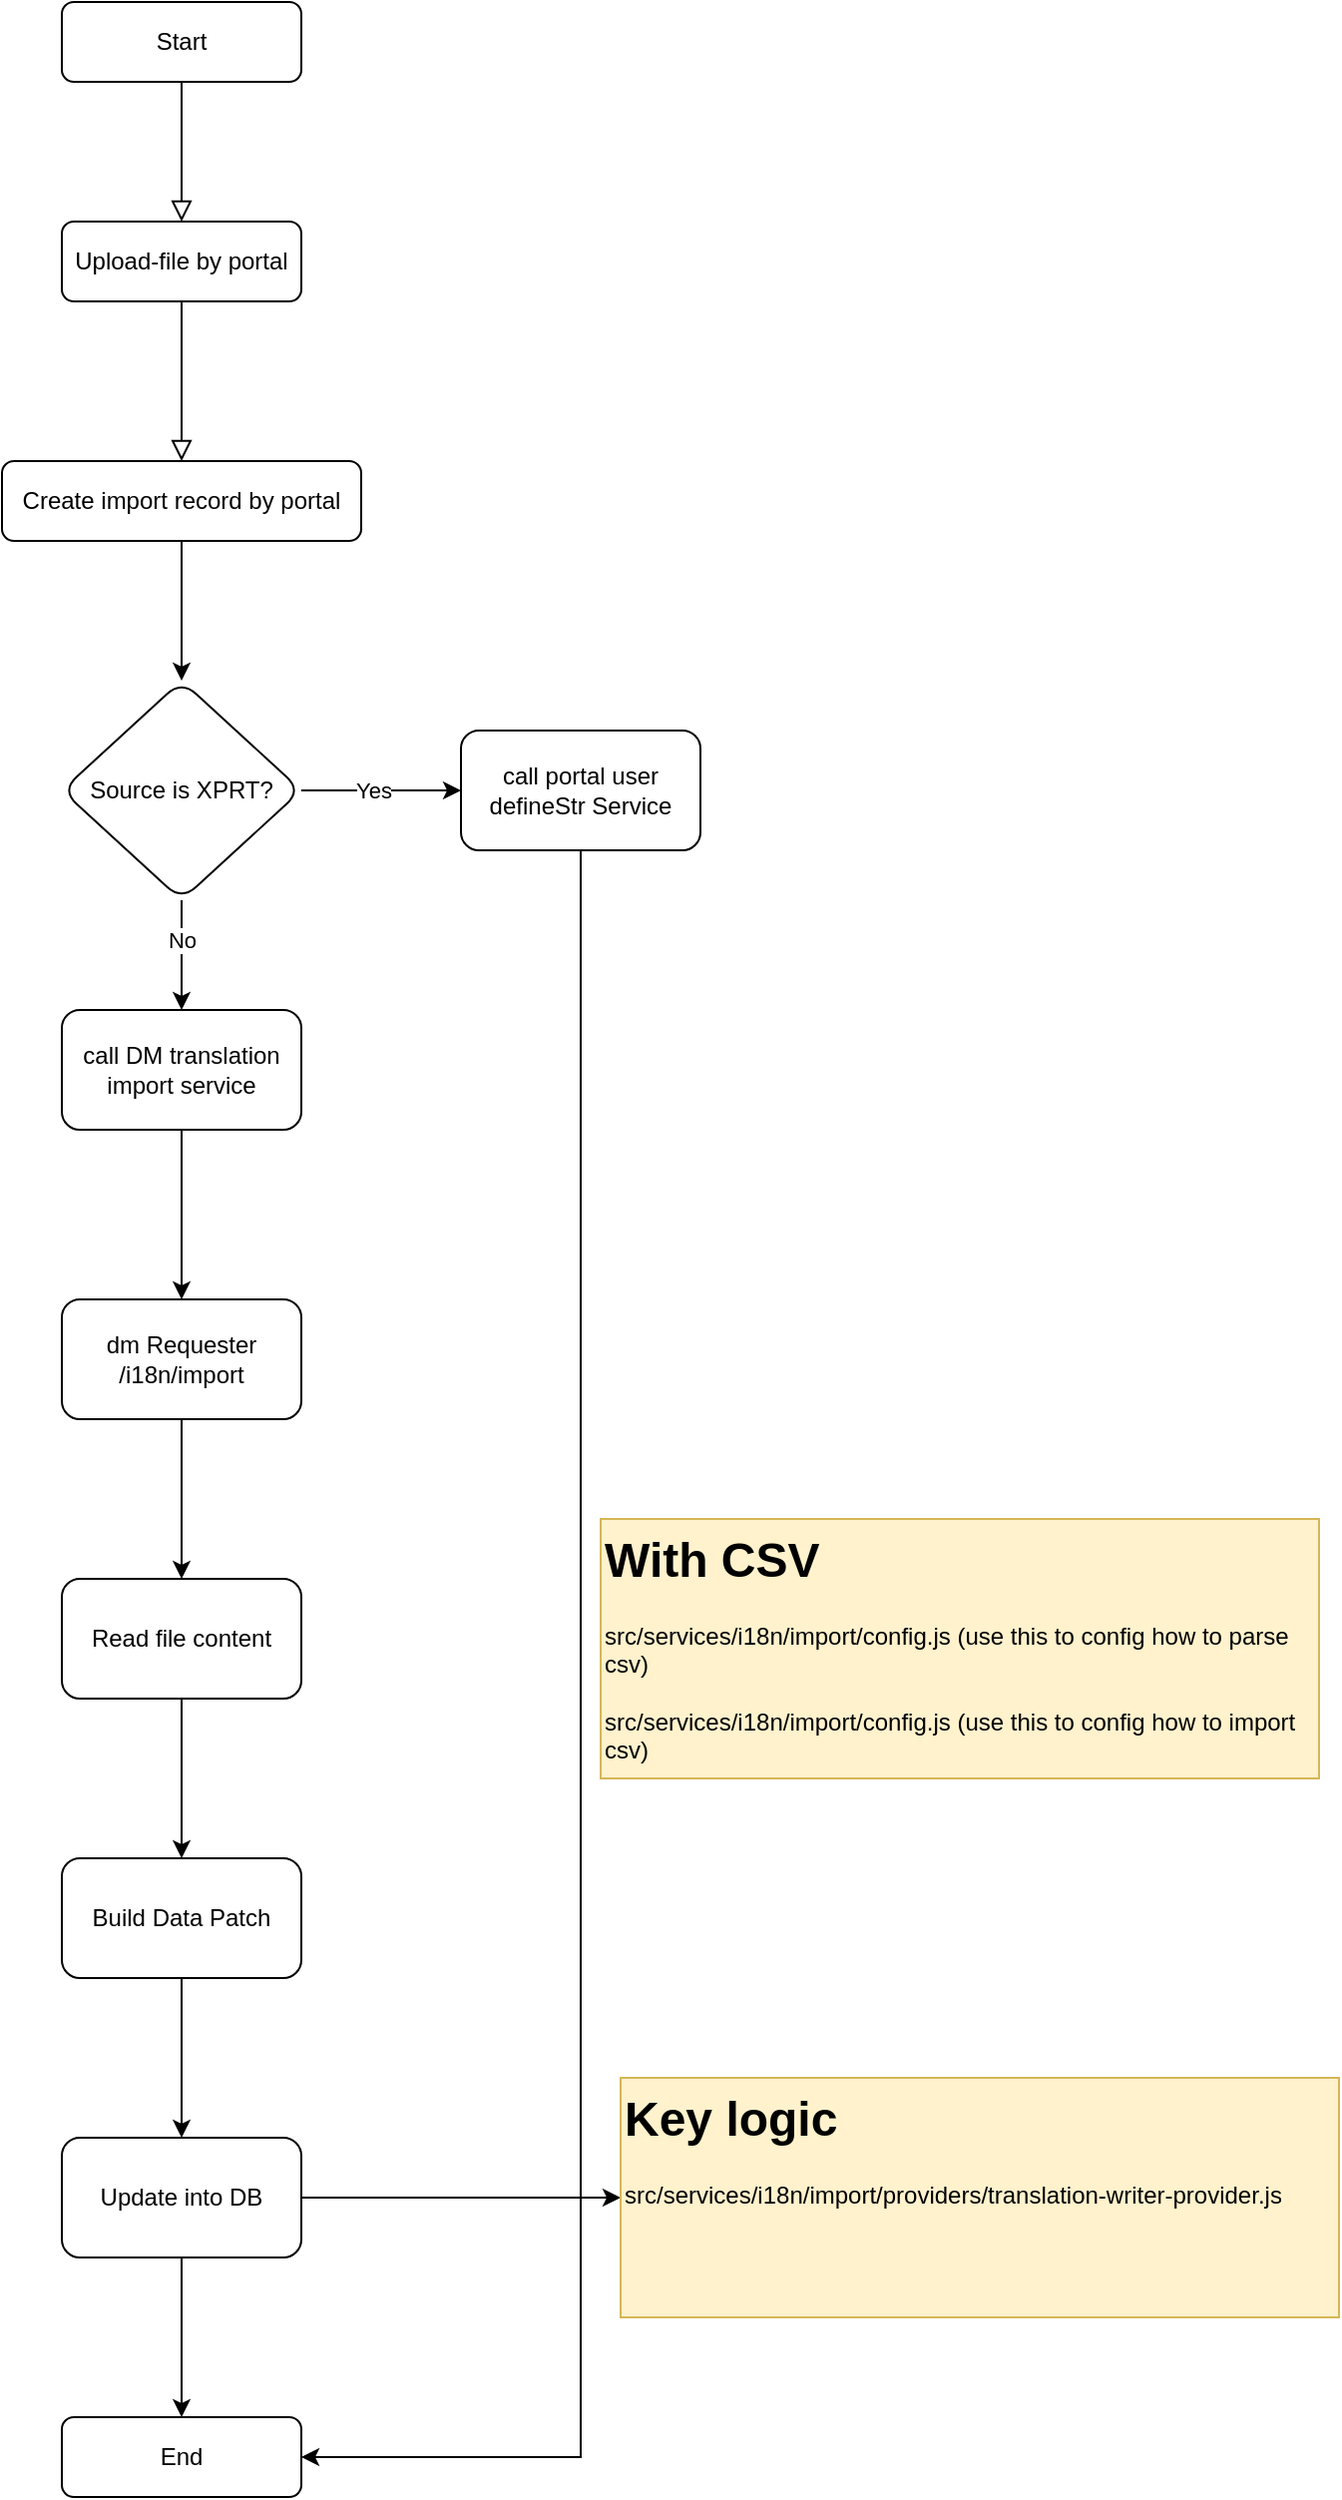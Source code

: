 <mxfile version="28.2.5">
  <diagram id="C5RBs43oDa-KdzZeNtuy" name="Page-1">
    <mxGraphModel dx="1234" dy="708" grid="1" gridSize="10" guides="1" tooltips="1" connect="1" arrows="1" fold="1" page="1" pageScale="1" pageWidth="827" pageHeight="1169" math="0" shadow="0">
      <root>
        <mxCell id="WIyWlLk6GJQsqaUBKTNV-0" />
        <mxCell id="WIyWlLk6GJQsqaUBKTNV-1" parent="WIyWlLk6GJQsqaUBKTNV-0" />
        <mxCell id="WIyWlLk6GJQsqaUBKTNV-2" value="" style="rounded=0;html=1;jettySize=auto;orthogonalLoop=1;fontSize=11;endArrow=block;endFill=0;endSize=8;strokeWidth=1;shadow=0;labelBackgroundColor=none;edgeStyle=orthogonalEdgeStyle;entryX=0.5;entryY=0;entryDx=0;entryDy=0;" parent="WIyWlLk6GJQsqaUBKTNV-1" source="WIyWlLk6GJQsqaUBKTNV-3" target="qK-BRQw-bgLw_rElPG87-0" edge="1">
          <mxGeometry relative="1" as="geometry">
            <mxPoint x="220" y="170" as="targetPoint" />
          </mxGeometry>
        </mxCell>
        <mxCell id="WIyWlLk6GJQsqaUBKTNV-3" value="Start" style="rounded=1;whiteSpace=wrap;html=1;fontSize=12;glass=0;strokeWidth=1;shadow=0;" parent="WIyWlLk6GJQsqaUBKTNV-1" vertex="1">
          <mxGeometry x="160" y="80" width="120" height="40" as="geometry" />
        </mxCell>
        <mxCell id="WIyWlLk6GJQsqaUBKTNV-4" value="" style="rounded=0;html=1;jettySize=auto;orthogonalLoop=1;fontSize=11;endArrow=block;endFill=0;endSize=8;strokeWidth=1;shadow=0;labelBackgroundColor=none;edgeStyle=orthogonalEdgeStyle;exitX=0.5;exitY=1;exitDx=0;exitDy=0;entryX=0.5;entryY=0;entryDx=0;entryDy=0;" parent="WIyWlLk6GJQsqaUBKTNV-1" source="qK-BRQw-bgLw_rElPG87-0" target="qK-BRQw-bgLw_rElPG87-1" edge="1">
          <mxGeometry y="20" relative="1" as="geometry">
            <mxPoint as="offset" />
            <mxPoint x="220" y="250" as="sourcePoint" />
            <mxPoint x="220" y="290" as="targetPoint" />
          </mxGeometry>
        </mxCell>
        <mxCell id="WIyWlLk6GJQsqaUBKTNV-11" value="End" style="rounded=1;whiteSpace=wrap;html=1;fontSize=12;glass=0;strokeWidth=1;shadow=0;" parent="WIyWlLk6GJQsqaUBKTNV-1" vertex="1">
          <mxGeometry x="160" y="1290" width="120" height="40" as="geometry" />
        </mxCell>
        <mxCell id="qK-BRQw-bgLw_rElPG87-0" value="Upload-file by portal" style="rounded=1;whiteSpace=wrap;html=1;fontSize=12;glass=0;strokeWidth=1;shadow=0;" vertex="1" parent="WIyWlLk6GJQsqaUBKTNV-1">
          <mxGeometry x="160" y="190" width="120" height="40" as="geometry" />
        </mxCell>
        <mxCell id="qK-BRQw-bgLw_rElPG87-5" value="" style="edgeStyle=orthogonalEdgeStyle;rounded=0;orthogonalLoop=1;jettySize=auto;html=1;" edge="1" parent="WIyWlLk6GJQsqaUBKTNV-1" source="qK-BRQw-bgLw_rElPG87-1" target="qK-BRQw-bgLw_rElPG87-4">
          <mxGeometry relative="1" as="geometry" />
        </mxCell>
        <mxCell id="qK-BRQw-bgLw_rElPG87-1" value="Create import record by portal" style="rounded=1;whiteSpace=wrap;html=1;fontSize=12;glass=0;strokeWidth=1;shadow=0;" vertex="1" parent="WIyWlLk6GJQsqaUBKTNV-1">
          <mxGeometry x="130" y="310" width="180" height="40" as="geometry" />
        </mxCell>
        <mxCell id="qK-BRQw-bgLw_rElPG87-7" value="" style="edgeStyle=orthogonalEdgeStyle;rounded=0;orthogonalLoop=1;jettySize=auto;html=1;" edge="1" parent="WIyWlLk6GJQsqaUBKTNV-1" source="qK-BRQw-bgLw_rElPG87-4" target="qK-BRQw-bgLw_rElPG87-6">
          <mxGeometry relative="1" as="geometry" />
        </mxCell>
        <mxCell id="qK-BRQw-bgLw_rElPG87-11" value="Yes" style="edgeLabel;html=1;align=center;verticalAlign=middle;resizable=0;points=[];" vertex="1" connectable="0" parent="qK-BRQw-bgLw_rElPG87-7">
          <mxGeometry x="-0.1" relative="1" as="geometry">
            <mxPoint as="offset" />
          </mxGeometry>
        </mxCell>
        <mxCell id="qK-BRQw-bgLw_rElPG87-9" value="" style="edgeStyle=orthogonalEdgeStyle;rounded=0;orthogonalLoop=1;jettySize=auto;html=1;" edge="1" parent="WIyWlLk6GJQsqaUBKTNV-1" source="qK-BRQw-bgLw_rElPG87-4" target="qK-BRQw-bgLw_rElPG87-8">
          <mxGeometry relative="1" as="geometry" />
        </mxCell>
        <mxCell id="qK-BRQw-bgLw_rElPG87-12" value="No" style="edgeLabel;html=1;align=center;verticalAlign=middle;resizable=0;points=[];" vertex="1" connectable="0" parent="qK-BRQw-bgLw_rElPG87-9">
          <mxGeometry x="-0.295" relative="1" as="geometry">
            <mxPoint as="offset" />
          </mxGeometry>
        </mxCell>
        <mxCell id="qK-BRQw-bgLw_rElPG87-4" value="Source is XPRT?" style="rhombus;whiteSpace=wrap;html=1;rounded=1;glass=0;strokeWidth=1;shadow=0;" vertex="1" parent="WIyWlLk6GJQsqaUBKTNV-1">
          <mxGeometry x="160" y="420" width="120" height="110" as="geometry" />
        </mxCell>
        <mxCell id="qK-BRQw-bgLw_rElPG87-24" style="edgeStyle=orthogonalEdgeStyle;rounded=0;orthogonalLoop=1;jettySize=auto;html=1;exitX=0.5;exitY=1;exitDx=0;exitDy=0;entryX=1;entryY=0.5;entryDx=0;entryDy=0;" edge="1" parent="WIyWlLk6GJQsqaUBKTNV-1" source="qK-BRQw-bgLw_rElPG87-6" target="WIyWlLk6GJQsqaUBKTNV-11">
          <mxGeometry relative="1" as="geometry" />
        </mxCell>
        <mxCell id="qK-BRQw-bgLw_rElPG87-6" value="call portal user defineStr Service" style="whiteSpace=wrap;html=1;rounded=1;glass=0;strokeWidth=1;shadow=0;" vertex="1" parent="WIyWlLk6GJQsqaUBKTNV-1">
          <mxGeometry x="360" y="445" width="120" height="60" as="geometry" />
        </mxCell>
        <mxCell id="qK-BRQw-bgLw_rElPG87-14" value="" style="edgeStyle=orthogonalEdgeStyle;rounded=0;orthogonalLoop=1;jettySize=auto;html=1;" edge="1" parent="WIyWlLk6GJQsqaUBKTNV-1" source="qK-BRQw-bgLw_rElPG87-8" target="qK-BRQw-bgLw_rElPG87-13">
          <mxGeometry relative="1" as="geometry" />
        </mxCell>
        <mxCell id="qK-BRQw-bgLw_rElPG87-8" value="call DM translation import service" style="whiteSpace=wrap;html=1;rounded=1;glass=0;strokeWidth=1;shadow=0;" vertex="1" parent="WIyWlLk6GJQsqaUBKTNV-1">
          <mxGeometry x="160" y="585" width="120" height="60" as="geometry" />
        </mxCell>
        <mxCell id="qK-BRQw-bgLw_rElPG87-16" value="" style="edgeStyle=orthogonalEdgeStyle;rounded=0;orthogonalLoop=1;jettySize=auto;html=1;" edge="1" parent="WIyWlLk6GJQsqaUBKTNV-1" source="qK-BRQw-bgLw_rElPG87-13" target="qK-BRQw-bgLw_rElPG87-15">
          <mxGeometry relative="1" as="geometry" />
        </mxCell>
        <mxCell id="qK-BRQw-bgLw_rElPG87-13" value="dm Requester /i18n/import" style="whiteSpace=wrap;html=1;rounded=1;glass=0;strokeWidth=1;shadow=0;" vertex="1" parent="WIyWlLk6GJQsqaUBKTNV-1">
          <mxGeometry x="160" y="730" width="120" height="60" as="geometry" />
        </mxCell>
        <mxCell id="qK-BRQw-bgLw_rElPG87-19" value="" style="edgeStyle=orthogonalEdgeStyle;rounded=0;orthogonalLoop=1;jettySize=auto;html=1;" edge="1" parent="WIyWlLk6GJQsqaUBKTNV-1" source="qK-BRQw-bgLw_rElPG87-15" target="qK-BRQw-bgLw_rElPG87-18">
          <mxGeometry relative="1" as="geometry" />
        </mxCell>
        <mxCell id="qK-BRQw-bgLw_rElPG87-15" value="Read file content" style="whiteSpace=wrap;html=1;rounded=1;glass=0;strokeWidth=1;shadow=0;" vertex="1" parent="WIyWlLk6GJQsqaUBKTNV-1">
          <mxGeometry x="160" y="870" width="120" height="60" as="geometry" />
        </mxCell>
        <mxCell id="qK-BRQw-bgLw_rElPG87-21" value="" style="edgeStyle=orthogonalEdgeStyle;rounded=0;orthogonalLoop=1;jettySize=auto;html=1;" edge="1" parent="WIyWlLk6GJQsqaUBKTNV-1" source="qK-BRQw-bgLw_rElPG87-18" target="qK-BRQw-bgLw_rElPG87-20">
          <mxGeometry relative="1" as="geometry" />
        </mxCell>
        <mxCell id="qK-BRQw-bgLw_rElPG87-18" value="Build Data Patch" style="whiteSpace=wrap;html=1;rounded=1;glass=0;strokeWidth=1;shadow=0;" vertex="1" parent="WIyWlLk6GJQsqaUBKTNV-1">
          <mxGeometry x="160" y="1010" width="120" height="60" as="geometry" />
        </mxCell>
        <mxCell id="qK-BRQw-bgLw_rElPG87-23" value="" style="edgeStyle=orthogonalEdgeStyle;rounded=0;orthogonalLoop=1;jettySize=auto;html=1;" edge="1" parent="WIyWlLk6GJQsqaUBKTNV-1" source="qK-BRQw-bgLw_rElPG87-20" target="WIyWlLk6GJQsqaUBKTNV-11">
          <mxGeometry relative="1" as="geometry" />
        </mxCell>
        <mxCell id="qK-BRQw-bgLw_rElPG87-25" style="edgeStyle=orthogonalEdgeStyle;rounded=0;orthogonalLoop=1;jettySize=auto;html=1;exitX=1;exitY=0.5;exitDx=0;exitDy=0;" edge="1" parent="WIyWlLk6GJQsqaUBKTNV-1" source="qK-BRQw-bgLw_rElPG87-20" target="qK-BRQw-bgLw_rElPG87-22">
          <mxGeometry relative="1" as="geometry" />
        </mxCell>
        <mxCell id="qK-BRQw-bgLw_rElPG87-20" value="Update into DB" style="whiteSpace=wrap;html=1;rounded=1;glass=0;strokeWidth=1;shadow=0;" vertex="1" parent="WIyWlLk6GJQsqaUBKTNV-1">
          <mxGeometry x="160" y="1150" width="120" height="60" as="geometry" />
        </mxCell>
        <mxCell id="qK-BRQw-bgLw_rElPG87-22" value="&lt;h1 style=&quot;margin-top: 0px;&quot;&gt;Key logic&lt;/h1&gt;&lt;p&gt;src/services/i18n/import/providers/translation-writer-provider.js&lt;/p&gt;" style="text;html=1;whiteSpace=wrap;overflow=hidden;rounded=0;fillColor=#fff2cc;strokeColor=#d6b656;" vertex="1" parent="WIyWlLk6GJQsqaUBKTNV-1">
          <mxGeometry x="440" y="1120" width="360" height="120" as="geometry" />
        </mxCell>
        <mxCell id="qK-BRQw-bgLw_rElPG87-26" value="&lt;h1 style=&quot;margin-top: 0px;&quot;&gt;With CSV&lt;/h1&gt;&lt;p&gt;src/services/i18n/import/config.js (use this to config how to parse csv)&lt;br&gt;&lt;br&gt;src/services/i18n/import/config.js (use this to config how to import csv)&lt;/p&gt;" style="text;html=1;whiteSpace=wrap;overflow=hidden;rounded=0;fillColor=#fff2cc;strokeColor=#d6b656;" vertex="1" parent="WIyWlLk6GJQsqaUBKTNV-1">
          <mxGeometry x="430" y="840" width="360" height="130" as="geometry" />
        </mxCell>
      </root>
    </mxGraphModel>
  </diagram>
</mxfile>
